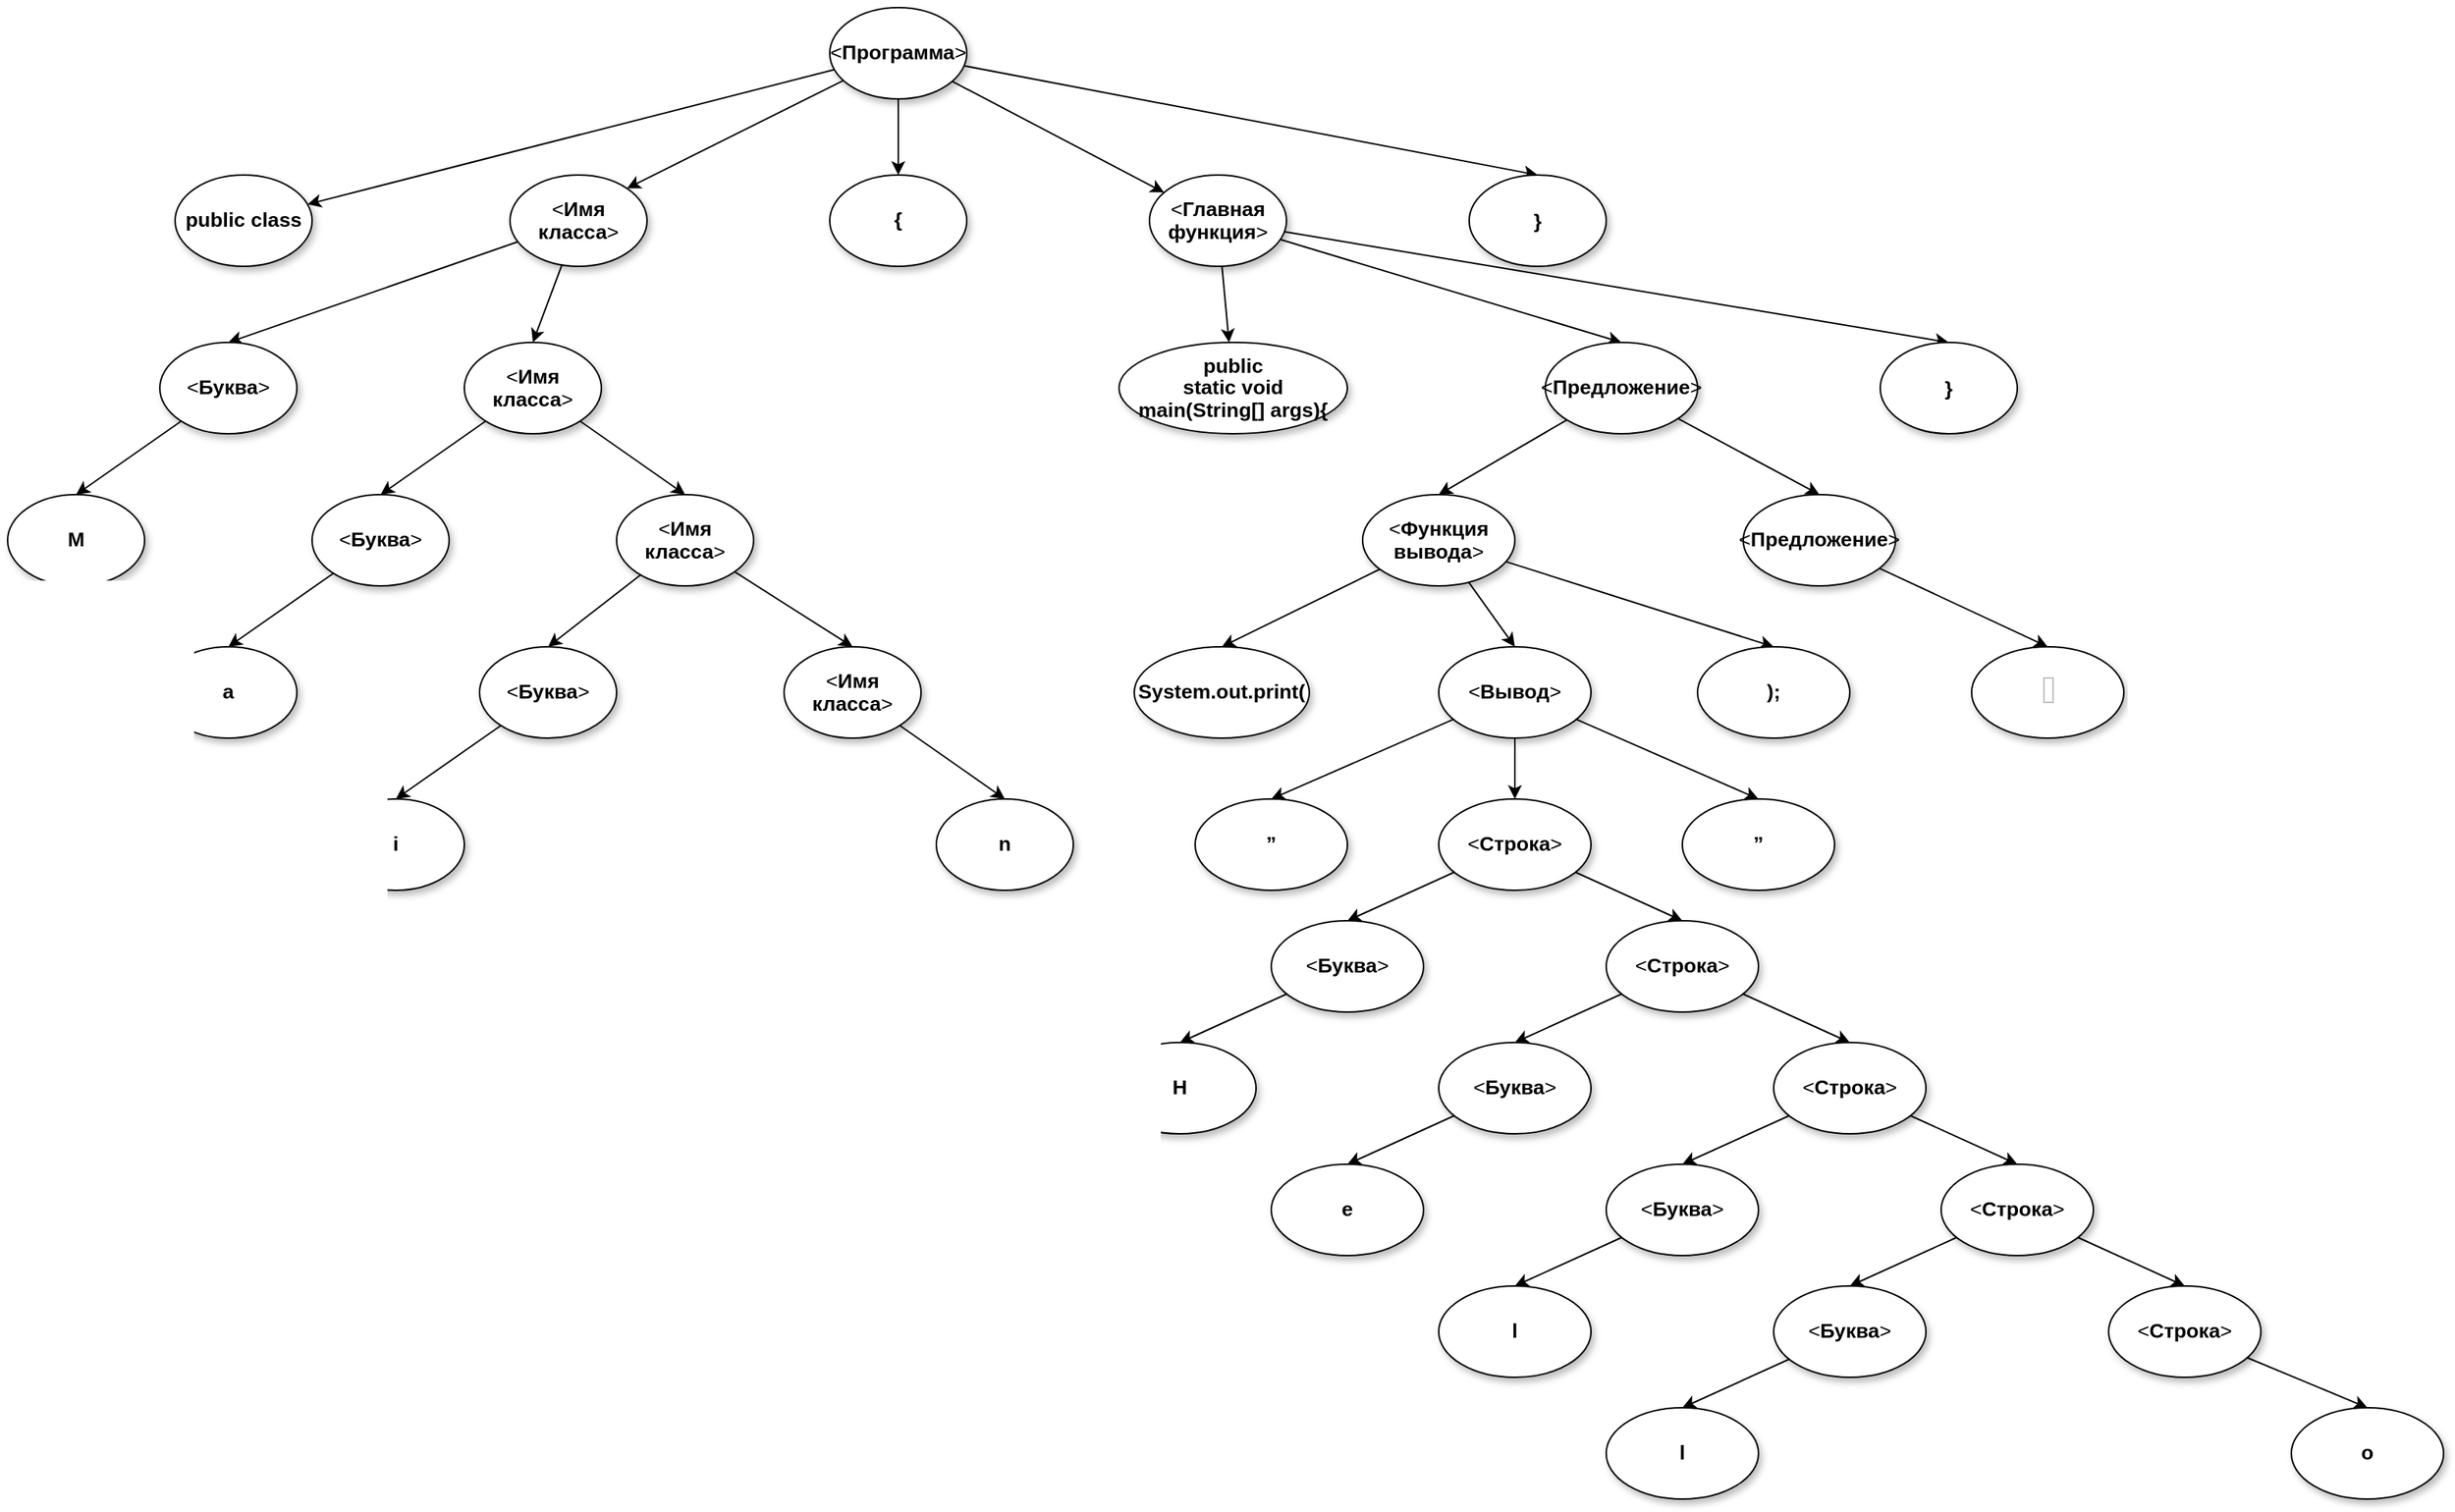 <mxfile version="13.0.3" type="device"><diagram name="Page-1" id="42789a77-a242-8287-6e28-9cd8cfd52e62"><mxGraphModel dx="2900" dy="1498" grid="1" gridSize="10" guides="1" tooltips="1" connect="1" arrows="1" fold="1" page="1" pageScale="1" pageWidth="1100" pageHeight="850" background="#ffffff" math="0" shadow="0"><root><mxCell id="0"/><mxCell id="1" parent="0"/><mxCell id="1ea317790d2ca983-1" value="&lt;b&gt;&lt;span lang=&quot;EN&quot; style=&quot;font-size: 10pt ; line-height: 107% ; font-family: &amp;#34;calibri&amp;#34; , sans-serif&quot;&gt;public class&lt;/span&gt;&lt;/b&gt;" style="ellipse;whiteSpace=wrap;html=1;rounded=0;shadow=1;comic=0;labelBackgroundColor=none;strokeWidth=1;fontFamily=Verdana;fontSize=12;align=center;" parent="1" vertex="1"><mxGeometry x="70" y="130" width="90" height="60" as="geometry"/></mxCell><mxCell id="F4m5vss158fqimwTuujp-65" style="edgeStyle=none;rounded=0;orthogonalLoop=1;jettySize=auto;html=1;entryX=0.5;entryY=0;entryDx=0;entryDy=0;" edge="1" parent="1" source="F4m5vss158fqimwTuujp-1" target="F4m5vss158fqimwTuujp-55"><mxGeometry relative="1" as="geometry"/></mxCell><mxCell id="F4m5vss158fqimwTuujp-66" style="edgeStyle=none;rounded=0;orthogonalLoop=1;jettySize=auto;html=1;entryX=0.5;entryY=0;entryDx=0;entryDy=0;" edge="1" parent="1" source="F4m5vss158fqimwTuujp-1" target="F4m5vss158fqimwTuujp-54"><mxGeometry relative="1" as="geometry"/></mxCell><mxCell id="F4m5vss158fqimwTuujp-1" value="&lt;span style=&quot;font-size: 10pt ; line-height: 107% ; font-family: &amp;#34;calibri&amp;#34; , sans-serif&quot;&gt;&amp;lt;&lt;b&gt;Имя&lt;br/&gt;класса&lt;/b&gt;&amp;gt;&lt;/span&gt;" style="ellipse;whiteSpace=wrap;html=1;rounded=0;shadow=1;comic=0;labelBackgroundColor=none;strokeWidth=1;fontFamily=Verdana;fontSize=12;align=center;" vertex="1" parent="1"><mxGeometry x="290" y="130" width="90" height="60" as="geometry"/></mxCell><mxCell id="F4m5vss158fqimwTuujp-6" style="rounded=0;orthogonalLoop=1;jettySize=auto;html=1;" edge="1" parent="1" source="F4m5vss158fqimwTuujp-2" target="1ea317790d2ca983-1"><mxGeometry relative="1" as="geometry"/></mxCell><mxCell id="F4m5vss158fqimwTuujp-7" style="edgeStyle=none;rounded=0;orthogonalLoop=1;jettySize=auto;html=1;entryX=1;entryY=0;entryDx=0;entryDy=0;" edge="1" parent="1" source="F4m5vss158fqimwTuujp-2" target="F4m5vss158fqimwTuujp-1"><mxGeometry relative="1" as="geometry"/></mxCell><mxCell id="F4m5vss158fqimwTuujp-8" style="edgeStyle=none;rounded=0;orthogonalLoop=1;jettySize=auto;html=1;" edge="1" parent="1" source="F4m5vss158fqimwTuujp-2" target="F4m5vss158fqimwTuujp-3"><mxGeometry relative="1" as="geometry"/></mxCell><mxCell id="F4m5vss158fqimwTuujp-9" style="edgeStyle=none;rounded=0;orthogonalLoop=1;jettySize=auto;html=1;" edge="1" parent="1" source="F4m5vss158fqimwTuujp-2" target="F4m5vss158fqimwTuujp-4"><mxGeometry relative="1" as="geometry"/></mxCell><mxCell id="F4m5vss158fqimwTuujp-10" style="edgeStyle=none;rounded=0;orthogonalLoop=1;jettySize=auto;html=1;entryX=0.5;entryY=0;entryDx=0;entryDy=0;" edge="1" parent="1" source="F4m5vss158fqimwTuujp-2" target="F4m5vss158fqimwTuujp-5"><mxGeometry relative="1" as="geometry"/></mxCell><mxCell id="F4m5vss158fqimwTuujp-2" value="&lt;span style=&quot;font-size: 10pt ; line-height: 107% ; font-family: &amp;#34;calibri&amp;#34; , sans-serif&quot;&gt;&amp;lt;&lt;b&gt;Программа&lt;/b&gt;&amp;gt;&lt;/span&gt;" style="ellipse;whiteSpace=wrap;html=1;rounded=0;shadow=1;comic=0;labelBackgroundColor=none;strokeWidth=1;fontFamily=Verdana;fontSize=12;align=center;" vertex="1" parent="1"><mxGeometry x="500" y="20" width="90" height="60" as="geometry"/></mxCell><mxCell id="F4m5vss158fqimwTuujp-3" value="&lt;span style=&quot;font-size: 10pt ; line-height: 107% ; font-family: &amp;#34;calibri&amp;#34; , sans-serif&quot;&gt;&lt;b&gt;{&lt;/b&gt;&lt;/span&gt;" style="ellipse;whiteSpace=wrap;html=1;rounded=0;shadow=1;comic=0;labelBackgroundColor=none;strokeWidth=1;fontFamily=Verdana;fontSize=12;align=center;" vertex="1" parent="1"><mxGeometry x="500" y="130" width="90" height="60" as="geometry"/></mxCell><mxCell id="F4m5vss158fqimwTuujp-14" style="edgeStyle=none;rounded=0;orthogonalLoop=1;jettySize=auto;html=1;" edge="1" parent="1" source="F4m5vss158fqimwTuujp-4" target="F4m5vss158fqimwTuujp-11"><mxGeometry relative="1" as="geometry"/></mxCell><mxCell id="F4m5vss158fqimwTuujp-15" style="edgeStyle=none;rounded=0;orthogonalLoop=1;jettySize=auto;html=1;entryX=0.5;entryY=0;entryDx=0;entryDy=0;" edge="1" parent="1" source="F4m5vss158fqimwTuujp-4" target="F4m5vss158fqimwTuujp-12"><mxGeometry relative="1" as="geometry"/></mxCell><mxCell id="F4m5vss158fqimwTuujp-16" style="edgeStyle=none;rounded=0;orthogonalLoop=1;jettySize=auto;html=1;entryX=0.5;entryY=0;entryDx=0;entryDy=0;" edge="1" parent="1" source="F4m5vss158fqimwTuujp-4" target="F4m5vss158fqimwTuujp-13"><mxGeometry relative="1" as="geometry"/></mxCell><mxCell id="F4m5vss158fqimwTuujp-4" value="&lt;span style=&quot;font-size: 10pt ; line-height: 107% ; font-family: &amp;#34;calibri&amp;#34; , sans-serif&quot;&gt;&amp;lt;&lt;b&gt;Главная&lt;br/&gt;функция&lt;/b&gt;&amp;gt;&lt;/span&gt;" style="ellipse;whiteSpace=wrap;html=1;rounded=0;shadow=1;comic=0;labelBackgroundColor=none;strokeWidth=1;fontFamily=Verdana;fontSize=12;align=center;" vertex="1" parent="1"><mxGeometry x="710" y="130" width="90" height="60" as="geometry"/></mxCell><mxCell id="F4m5vss158fqimwTuujp-5" value="&lt;font face=&quot;calibri, sans-serif&quot;&gt;&lt;span style=&quot;font-size: 13.333px&quot;&gt;&lt;b&gt;}&lt;/b&gt;&lt;/span&gt;&lt;/font&gt;" style="ellipse;whiteSpace=wrap;html=1;rounded=0;shadow=1;comic=0;labelBackgroundColor=none;strokeWidth=1;fontFamily=Verdana;fontSize=12;align=center;" vertex="1" parent="1"><mxGeometry x="920" y="130" width="90" height="60" as="geometry"/></mxCell><mxCell id="F4m5vss158fqimwTuujp-11" value="&lt;b&gt;&lt;span lang=&quot;EN&quot; style=&quot;font-size: 10pt ; line-height: 107% ; font-family: &amp;#34;calibri&amp;#34; , sans-serif&quot;&gt;public&lt;br/&gt;static void main(String[] args){&lt;/span&gt;&lt;/b&gt;" style="ellipse;whiteSpace=wrap;html=1;rounded=0;shadow=1;comic=0;labelBackgroundColor=none;strokeWidth=1;fontFamily=Verdana;fontSize=12;align=center;" vertex="1" parent="1"><mxGeometry x="690" y="240" width="150" height="60" as="geometry"/></mxCell><mxCell id="F4m5vss158fqimwTuujp-24" style="edgeStyle=none;rounded=0;orthogonalLoop=1;jettySize=auto;html=1;entryX=0.5;entryY=0;entryDx=0;entryDy=0;" edge="1" parent="1" source="F4m5vss158fqimwTuujp-12" target="F4m5vss158fqimwTuujp-19"><mxGeometry relative="1" as="geometry"/></mxCell><mxCell id="F4m5vss158fqimwTuujp-25" style="edgeStyle=none;rounded=0;orthogonalLoop=1;jettySize=auto;html=1;entryX=0.5;entryY=0;entryDx=0;entryDy=0;" edge="1" parent="1" source="F4m5vss158fqimwTuujp-12" target="F4m5vss158fqimwTuujp-18"><mxGeometry relative="1" as="geometry"/></mxCell><mxCell id="F4m5vss158fqimwTuujp-12" value="&lt;span lang=&quot;EN&quot; style=&quot;font-size: 10pt ; line-height: 107% ; font-family: &amp;#34;calibri&amp;#34; , sans-serif&quot;&gt;&amp;lt;&lt;/span&gt;&lt;b&gt;&lt;span style=&quot;font-size: 10pt ; line-height: 107% ; font-family: &amp;#34;calibri&amp;#34; , sans-serif&quot;&gt;Предложение&lt;/span&gt;&lt;/b&gt;&lt;span lang=&quot;EN&quot; style=&quot;font-size: 10pt ; line-height: 107% ; font-family: &amp;#34;calibri&amp;#34; , sans-serif&quot;&gt;&amp;gt;&lt;/span&gt;" style="ellipse;whiteSpace=wrap;html=1;rounded=0;shadow=1;comic=0;labelBackgroundColor=none;strokeWidth=1;fontFamily=Verdana;fontSize=12;align=center;" vertex="1" parent="1"><mxGeometry x="970" y="240" width="100" height="60" as="geometry"/></mxCell><mxCell id="F4m5vss158fqimwTuujp-13" value="&lt;font face=&quot;calibri, sans-serif&quot;&gt;&lt;span style=&quot;font-size: 13.333px&quot;&gt;&lt;b&gt;}&lt;/b&gt;&lt;/span&gt;&lt;/font&gt;" style="ellipse;whiteSpace=wrap;html=1;rounded=0;shadow=1;comic=0;labelBackgroundColor=none;strokeWidth=1;fontFamily=Verdana;fontSize=12;align=center;" vertex="1" parent="1"><mxGeometry x="1190" y="240" width="90" height="60" as="geometry"/></mxCell><mxCell id="F4m5vss158fqimwTuujp-27" style="edgeStyle=none;rounded=0;orthogonalLoop=1;jettySize=auto;html=1;entryX=0.5;entryY=0;entryDx=0;entryDy=0;" edge="1" parent="1" source="F4m5vss158fqimwTuujp-18" target="F4m5vss158fqimwTuujp-23"><mxGeometry relative="1" as="geometry"/></mxCell><mxCell id="F4m5vss158fqimwTuujp-28" style="edgeStyle=none;rounded=0;orthogonalLoop=1;jettySize=auto;html=1;entryX=0.5;entryY=0;entryDx=0;entryDy=0;" edge="1" parent="1" source="F4m5vss158fqimwTuujp-18" target="F4m5vss158fqimwTuujp-22"><mxGeometry relative="1" as="geometry"/></mxCell><mxCell id="F4m5vss158fqimwTuujp-29" style="edgeStyle=none;rounded=0;orthogonalLoop=1;jettySize=auto;html=1;entryX=0.5;entryY=0;entryDx=0;entryDy=0;" edge="1" parent="1" source="F4m5vss158fqimwTuujp-18" target="F4m5vss158fqimwTuujp-21"><mxGeometry relative="1" as="geometry"/></mxCell><mxCell id="F4m5vss158fqimwTuujp-18" value="&lt;span style=&quot;font-size: 10pt ; line-height: 107% ; font-family: &amp;#34;calibri&amp;#34; , sans-serif&quot;&gt;&amp;lt;&lt;b&gt;Функция&lt;br/&gt;вывода&lt;/b&gt;&amp;gt;&lt;/span&gt;" style="ellipse;whiteSpace=wrap;html=1;rounded=0;shadow=1;comic=0;labelBackgroundColor=none;strokeWidth=1;fontFamily=Verdana;fontSize=12;align=center;" vertex="1" parent="1"><mxGeometry x="850" y="340" width="100" height="60" as="geometry"/></mxCell><mxCell id="F4m5vss158fqimwTuujp-26" style="edgeStyle=none;rounded=0;orthogonalLoop=1;jettySize=auto;html=1;entryX=0.5;entryY=0;entryDx=0;entryDy=0;" edge="1" parent="1" source="F4m5vss158fqimwTuujp-19" target="F4m5vss158fqimwTuujp-20"><mxGeometry relative="1" as="geometry"/></mxCell><mxCell id="F4m5vss158fqimwTuujp-19" value="&lt;span lang=&quot;EN&quot; style=&quot;font-size: 10pt ; line-height: 107% ; font-family: &amp;#34;calibri&amp;#34; , sans-serif&quot;&gt;&amp;lt;&lt;/span&gt;&lt;b&gt;&lt;span style=&quot;font-size: 10pt ; line-height: 107% ; font-family: &amp;#34;calibri&amp;#34; , sans-serif&quot;&gt;Предложение&lt;/span&gt;&lt;/b&gt;&lt;span lang=&quot;EN&quot; style=&quot;font-size: 10pt ; line-height: 107% ; font-family: &amp;#34;calibri&amp;#34; , sans-serif&quot;&gt;&amp;gt;&lt;/span&gt;" style="ellipse;whiteSpace=wrap;html=1;rounded=0;shadow=1;comic=0;labelBackgroundColor=none;strokeWidth=1;fontFamily=Verdana;fontSize=12;align=center;" vertex="1" parent="1"><mxGeometry x="1100" y="340" width="100" height="60" as="geometry"/></mxCell><mxCell id="F4m5vss158fqimwTuujp-20" value="&lt;span lang=&quot;EN-US&quot; style=&quot;font-size: 10pt ; line-height: 107% ; font-family: &amp;#34;calibri&amp;#34; , sans-serif&quot;&gt;&lt;img width=&quot;7&quot; height=&quot;17&quot;&gt;&lt;/span&gt;" style="ellipse;whiteSpace=wrap;html=1;rounded=0;shadow=1;comic=0;labelBackgroundColor=none;strokeWidth=1;fontFamily=Verdana;fontSize=12;align=center;" vertex="1" parent="1"><mxGeometry x="1250" y="440" width="100" height="60" as="geometry"/></mxCell><mxCell id="F4m5vss158fqimwTuujp-21" value="&lt;b&gt;&lt;span lang=&quot;EN&quot; style=&quot;font-size: 10pt ; line-height: 107% ; font-family: &amp;#34;calibri&amp;#34; , sans-serif&quot;&gt;System&lt;/span&gt;&lt;span style=&quot;font-size: 10pt ; line-height: 107% ; font-family: &amp;#34;calibri&amp;#34; , sans-serif&quot;&gt;.&lt;/span&gt;&lt;span lang=&quot;EN&quot; style=&quot;font-size: 10pt ; line-height: 107% ; font-family: &amp;#34;calibri&amp;#34; , sans-serif&quot;&gt;out&lt;/span&gt;&lt;span style=&quot;font-size: 10pt ; line-height: 107% ; font-family: &amp;#34;calibri&amp;#34; , sans-serif&quot;&gt;.&lt;/span&gt;&lt;span lang=&quot;EN&quot; style=&quot;font-size: 10pt ; line-height: 107% ; font-family: &amp;#34;calibri&amp;#34; , sans-serif&quot;&gt;print&lt;/span&gt;&lt;span style=&quot;font-size: 10pt ; line-height: 107% ; font-family: &amp;#34;calibri&amp;#34; , sans-serif&quot;&gt;(&lt;/span&gt;&lt;/b&gt;" style="ellipse;whiteSpace=wrap;html=1;rounded=0;shadow=1;comic=0;labelBackgroundColor=none;strokeWidth=1;fontFamily=Verdana;fontSize=12;align=center;" vertex="1" parent="1"><mxGeometry x="700" y="440" width="115" height="60" as="geometry"/></mxCell><mxCell id="F4m5vss158fqimwTuujp-33" style="edgeStyle=none;rounded=0;orthogonalLoop=1;jettySize=auto;html=1;entryX=0.5;entryY=0;entryDx=0;entryDy=0;" edge="1" parent="1" source="F4m5vss158fqimwTuujp-22" target="F4m5vss158fqimwTuujp-32"><mxGeometry relative="1" as="geometry"/></mxCell><mxCell id="F4m5vss158fqimwTuujp-34" style="edgeStyle=none;rounded=0;orthogonalLoop=1;jettySize=auto;html=1;" edge="1" parent="1" source="F4m5vss158fqimwTuujp-22" target="F4m5vss158fqimwTuujp-31"><mxGeometry relative="1" as="geometry"/></mxCell><mxCell id="F4m5vss158fqimwTuujp-36" style="edgeStyle=none;rounded=0;orthogonalLoop=1;jettySize=auto;html=1;entryX=0.5;entryY=0;entryDx=0;entryDy=0;" edge="1" parent="1" source="F4m5vss158fqimwTuujp-22" target="F4m5vss158fqimwTuujp-30"><mxGeometry relative="1" as="geometry"/></mxCell><mxCell id="F4m5vss158fqimwTuujp-22" value="&lt;span style=&quot;font-size: 10pt ; line-height: 107% ; font-family: &amp;#34;calibri&amp;#34; , sans-serif&quot;&gt;&amp;lt;&lt;b&gt;Вывод&lt;/b&gt;&amp;gt;&lt;/span&gt;" style="ellipse;whiteSpace=wrap;html=1;rounded=0;shadow=1;comic=0;labelBackgroundColor=none;strokeWidth=1;fontFamily=Verdana;fontSize=12;align=center;" vertex="1" parent="1"><mxGeometry x="900" y="440" width="100" height="60" as="geometry"/></mxCell><mxCell id="F4m5vss158fqimwTuujp-23" value="&lt;span style=&quot;font-size: 10pt ; line-height: 107% ; font-family: &amp;#34;calibri&amp;#34; , sans-serif&quot;&gt;&lt;b&gt;);&lt;/b&gt;&lt;/span&gt;" style="ellipse;whiteSpace=wrap;html=1;rounded=0;shadow=1;comic=0;labelBackgroundColor=none;strokeWidth=1;fontFamily=Verdana;fontSize=12;align=center;" vertex="1" parent="1"><mxGeometry x="1070" y="440" width="100" height="60" as="geometry"/></mxCell><mxCell id="F4m5vss158fqimwTuujp-30" value="&lt;span style=&quot;font-size: 10pt ; line-height: 107% ; font-family: &amp;#34;calibri&amp;#34; , sans-serif&quot;&gt;&lt;b&gt;”&lt;/b&gt;&lt;/span&gt;" style="ellipse;whiteSpace=wrap;html=1;rounded=0;shadow=1;comic=0;labelBackgroundColor=none;strokeWidth=1;fontFamily=Verdana;fontSize=12;align=center;" vertex="1" parent="1"><mxGeometry x="1060" y="540" width="100" height="60" as="geometry"/></mxCell><mxCell id="F4m5vss158fqimwTuujp-75" style="edgeStyle=none;rounded=0;orthogonalLoop=1;jettySize=auto;html=1;entryX=0.5;entryY=0;entryDx=0;entryDy=0;" edge="1" parent="1" source="F4m5vss158fqimwTuujp-31" target="F4m5vss158fqimwTuujp-38"><mxGeometry relative="1" as="geometry"/></mxCell><mxCell id="F4m5vss158fqimwTuujp-76" style="edgeStyle=none;rounded=0;orthogonalLoop=1;jettySize=auto;html=1;entryX=0.5;entryY=0;entryDx=0;entryDy=0;" edge="1" parent="1" source="F4m5vss158fqimwTuujp-31" target="F4m5vss158fqimwTuujp-37"><mxGeometry relative="1" as="geometry"/></mxCell><mxCell id="F4m5vss158fqimwTuujp-31" value="&lt;span style=&quot;font-size: 10pt ; line-height: 107% ; font-family: &amp;#34;calibri&amp;#34; , sans-serif&quot;&gt;&amp;lt;&lt;b&gt;Строка&lt;/b&gt;&amp;gt;&lt;/span&gt;" style="ellipse;whiteSpace=wrap;html=1;rounded=0;shadow=1;comic=0;labelBackgroundColor=none;strokeWidth=1;fontFamily=Verdana;fontSize=12;align=center;" vertex="1" parent="1"><mxGeometry x="900" y="540" width="100" height="60" as="geometry"/></mxCell><mxCell id="F4m5vss158fqimwTuujp-32" value="&lt;b&gt;&lt;span style=&quot;font-size: 10pt ; line-height: 107% ; font-family: &amp;#34;calibri&amp;#34; , sans-serif&quot;&gt;”&lt;/span&gt;&lt;/b&gt;" style="ellipse;whiteSpace=wrap;html=1;rounded=0;shadow=1;comic=0;labelBackgroundColor=none;strokeWidth=1;fontFamily=Verdana;fontSize=12;align=center;" vertex="1" parent="1"><mxGeometry x="740" y="540" width="100" height="60" as="geometry"/></mxCell><mxCell id="F4m5vss158fqimwTuujp-77" style="edgeStyle=none;rounded=0;orthogonalLoop=1;jettySize=auto;html=1;entryX=0.5;entryY=0;entryDx=0;entryDy=0;" edge="1" parent="1" source="F4m5vss158fqimwTuujp-37" target="F4m5vss158fqimwTuujp-49"><mxGeometry relative="1" as="geometry"/></mxCell><mxCell id="F4m5vss158fqimwTuujp-37" value="&lt;span style=&quot;font-size: 10pt ; line-height: 107% ; font-family: &amp;#34;calibri&amp;#34; , sans-serif&quot;&gt;&amp;lt;&lt;b&gt;Буква&lt;/b&gt;&amp;gt;&lt;/span&gt;" style="ellipse;whiteSpace=wrap;html=1;rounded=0;shadow=1;comic=0;labelBackgroundColor=none;strokeWidth=1;fontFamily=Verdana;fontSize=12;align=center;" vertex="1" parent="1"><mxGeometry x="790" y="620" width="100" height="60" as="geometry"/></mxCell><mxCell id="F4m5vss158fqimwTuujp-79" style="edgeStyle=none;rounded=0;orthogonalLoop=1;jettySize=auto;html=1;entryX=0.5;entryY=0;entryDx=0;entryDy=0;" edge="1" parent="1" source="F4m5vss158fqimwTuujp-38" target="F4m5vss158fqimwTuujp-39"><mxGeometry relative="1" as="geometry"/></mxCell><mxCell id="F4m5vss158fqimwTuujp-81" style="edgeStyle=none;rounded=0;orthogonalLoop=1;jettySize=auto;html=1;entryX=0.5;entryY=0;entryDx=0;entryDy=0;" edge="1" parent="1" source="F4m5vss158fqimwTuujp-38" target="F4m5vss158fqimwTuujp-40"><mxGeometry relative="1" as="geometry"/></mxCell><mxCell id="F4m5vss158fqimwTuujp-38" value="&lt;span style=&quot;font-size: 10pt ; line-height: 107% ; font-family: &amp;#34;calibri&amp;#34; , sans-serif&quot;&gt;&amp;lt;&lt;b&gt;Строка&lt;/b&gt;&amp;gt;&lt;/span&gt;" style="ellipse;whiteSpace=wrap;html=1;rounded=0;shadow=1;comic=0;labelBackgroundColor=none;strokeWidth=1;fontFamily=Verdana;fontSize=12;align=center;" vertex="1" parent="1"><mxGeometry x="1010" y="620" width="100" height="60" as="geometry"/></mxCell><mxCell id="F4m5vss158fqimwTuujp-82" style="edgeStyle=none;rounded=0;orthogonalLoop=1;jettySize=auto;html=1;entryX=0.5;entryY=0;entryDx=0;entryDy=0;" edge="1" parent="1" source="F4m5vss158fqimwTuujp-39" target="F4m5vss158fqimwTuujp-50"><mxGeometry relative="1" as="geometry"/></mxCell><mxCell id="F4m5vss158fqimwTuujp-39" value="&lt;span style=&quot;font-size: 10pt ; line-height: 107% ; font-family: &amp;#34;calibri&amp;#34; , sans-serif&quot;&gt;&amp;lt;&lt;b&gt;Буква&lt;/b&gt;&amp;gt;&lt;/span&gt;" style="ellipse;whiteSpace=wrap;html=1;rounded=0;shadow=1;comic=0;labelBackgroundColor=none;strokeWidth=1;fontFamily=Verdana;fontSize=12;align=center;" vertex="1" parent="1"><mxGeometry x="900" y="700" width="100" height="60" as="geometry"/></mxCell><mxCell id="F4m5vss158fqimwTuujp-84" style="edgeStyle=none;rounded=0;orthogonalLoop=1;jettySize=auto;html=1;entryX=0.5;entryY=0;entryDx=0;entryDy=0;" edge="1" parent="1" source="F4m5vss158fqimwTuujp-40" target="F4m5vss158fqimwTuujp-42"><mxGeometry relative="1" as="geometry"/></mxCell><mxCell id="F4m5vss158fqimwTuujp-85" style="edgeStyle=none;rounded=0;orthogonalLoop=1;jettySize=auto;html=1;entryX=0.5;entryY=0;entryDx=0;entryDy=0;" edge="1" parent="1" source="F4m5vss158fqimwTuujp-40" target="F4m5vss158fqimwTuujp-41"><mxGeometry relative="1" as="geometry"/></mxCell><mxCell id="F4m5vss158fqimwTuujp-40" value="&lt;span style=&quot;font-size: 10pt ; line-height: 107% ; font-family: &amp;#34;calibri&amp;#34; , sans-serif&quot;&gt;&amp;lt;&lt;b&gt;Строка&lt;/b&gt;&amp;gt;&lt;/span&gt;" style="ellipse;whiteSpace=wrap;html=1;rounded=0;shadow=1;comic=0;labelBackgroundColor=none;strokeWidth=1;fontFamily=Verdana;fontSize=12;align=center;" vertex="1" parent="1"><mxGeometry x="1120" y="700" width="100" height="60" as="geometry"/></mxCell><mxCell id="F4m5vss158fqimwTuujp-86" style="edgeStyle=none;rounded=0;orthogonalLoop=1;jettySize=auto;html=1;entryX=0.5;entryY=0;entryDx=0;entryDy=0;" edge="1" parent="1" source="F4m5vss158fqimwTuujp-41" target="F4m5vss158fqimwTuujp-51"><mxGeometry relative="1" as="geometry"/></mxCell><mxCell id="F4m5vss158fqimwTuujp-41" value="&lt;span style=&quot;font-size: 10pt ; line-height: 107% ; font-family: &amp;#34;calibri&amp;#34; , sans-serif&quot;&gt;&amp;lt;&lt;b&gt;Буква&lt;/b&gt;&amp;gt;&lt;/span&gt;" style="ellipse;whiteSpace=wrap;html=1;rounded=0;shadow=1;comic=0;labelBackgroundColor=none;strokeWidth=1;fontFamily=Verdana;fontSize=12;align=center;" vertex="1" parent="1"><mxGeometry x="1010" y="780" width="100" height="60" as="geometry"/></mxCell><mxCell id="F4m5vss158fqimwTuujp-87" style="edgeStyle=none;rounded=0;orthogonalLoop=1;jettySize=auto;html=1;entryX=0.5;entryY=0;entryDx=0;entryDy=0;" edge="1" parent="1" source="F4m5vss158fqimwTuujp-42" target="F4m5vss158fqimwTuujp-43"><mxGeometry relative="1" as="geometry"/></mxCell><mxCell id="F4m5vss158fqimwTuujp-88" style="edgeStyle=none;rounded=0;orthogonalLoop=1;jettySize=auto;html=1;entryX=0.5;entryY=0;entryDx=0;entryDy=0;" edge="1" parent="1" source="F4m5vss158fqimwTuujp-42" target="F4m5vss158fqimwTuujp-44"><mxGeometry relative="1" as="geometry"/></mxCell><mxCell id="F4m5vss158fqimwTuujp-42" value="&lt;span style=&quot;font-size: 10pt ; line-height: 107% ; font-family: &amp;#34;calibri&amp;#34; , sans-serif&quot;&gt;&amp;lt;&lt;b&gt;Строка&lt;/b&gt;&amp;gt;&lt;/span&gt;" style="ellipse;whiteSpace=wrap;html=1;rounded=0;shadow=1;comic=0;labelBackgroundColor=none;strokeWidth=1;fontFamily=Verdana;fontSize=12;align=center;" vertex="1" parent="1"><mxGeometry x="1230" y="780" width="100" height="60" as="geometry"/></mxCell><mxCell id="F4m5vss158fqimwTuujp-89" style="edgeStyle=none;rounded=0;orthogonalLoop=1;jettySize=auto;html=1;entryX=0.5;entryY=0;entryDx=0;entryDy=0;" edge="1" parent="1" source="F4m5vss158fqimwTuujp-43" target="F4m5vss158fqimwTuujp-52"><mxGeometry relative="1" as="geometry"/></mxCell><mxCell id="F4m5vss158fqimwTuujp-43" value="&lt;span style=&quot;font-size: 10pt ; line-height: 107% ; font-family: &amp;#34;calibri&amp;#34; , sans-serif&quot;&gt;&amp;lt;&lt;b&gt;Буква&lt;/b&gt;&amp;gt;&lt;/span&gt;" style="ellipse;whiteSpace=wrap;html=1;rounded=0;shadow=1;comic=0;labelBackgroundColor=none;strokeWidth=1;fontFamily=Verdana;fontSize=12;align=center;" vertex="1" parent="1"><mxGeometry x="1120" y="860" width="100" height="60" as="geometry"/></mxCell><mxCell id="F4m5vss158fqimwTuujp-90" style="edgeStyle=none;rounded=0;orthogonalLoop=1;jettySize=auto;html=1;entryX=0.5;entryY=0;entryDx=0;entryDy=0;" edge="1" parent="1" source="F4m5vss158fqimwTuujp-44" target="F4m5vss158fqimwTuujp-53"><mxGeometry relative="1" as="geometry"/></mxCell><mxCell id="F4m5vss158fqimwTuujp-44" value="&lt;span style=&quot;font-size: 10pt ; line-height: 107% ; font-family: &amp;#34;calibri&amp;#34; , sans-serif&quot;&gt;&amp;lt;&lt;b&gt;Строка&lt;/b&gt;&amp;gt;&lt;/span&gt;" style="ellipse;whiteSpace=wrap;html=1;rounded=0;shadow=1;comic=0;labelBackgroundColor=none;strokeWidth=1;fontFamily=Verdana;fontSize=12;align=center;" vertex="1" parent="1"><mxGeometry x="1340" y="860" width="100" height="60" as="geometry"/></mxCell><mxCell id="F4m5vss158fqimwTuujp-49" value="&lt;span style=&quot;font-size: 10pt ; line-height: 107% ; font-family: &amp;#34;calibri&amp;#34; , sans-serif&quot;&gt;&lt;b&gt;H&lt;/b&gt;&lt;/span&gt;" style="ellipse;whiteSpace=wrap;html=1;rounded=0;shadow=1;comic=0;labelBackgroundColor=none;strokeWidth=1;fontFamily=Verdana;fontSize=12;align=center;" vertex="1" parent="1"><mxGeometry x="680" y="700" width="100" height="60" as="geometry"/></mxCell><mxCell id="F4m5vss158fqimwTuujp-50" value="&lt;span style=&quot;font-size: 10pt ; line-height: 107% ; font-family: &amp;#34;calibri&amp;#34; , sans-serif&quot;&gt;&lt;b&gt;e&lt;/b&gt;&lt;/span&gt;" style="ellipse;whiteSpace=wrap;html=1;rounded=0;shadow=1;comic=0;labelBackgroundColor=none;strokeWidth=1;fontFamily=Verdana;fontSize=12;align=center;" vertex="1" parent="1"><mxGeometry x="790" y="780" width="100" height="60" as="geometry"/></mxCell><mxCell id="F4m5vss158fqimwTuujp-51" value="&lt;span style=&quot;font-size: 10pt ; line-height: 107% ; font-family: &amp;#34;calibri&amp;#34; , sans-serif&quot;&gt;&lt;b&gt;l&lt;/b&gt;&lt;/span&gt;" style="ellipse;whiteSpace=wrap;html=1;rounded=0;shadow=1;comic=0;labelBackgroundColor=none;strokeWidth=1;fontFamily=Verdana;fontSize=12;align=center;" vertex="1" parent="1"><mxGeometry x="900" y="860" width="100" height="60" as="geometry"/></mxCell><mxCell id="F4m5vss158fqimwTuujp-52" value="&lt;span style=&quot;font-size: 10pt ; line-height: 107% ; font-family: &amp;#34;calibri&amp;#34; , sans-serif&quot;&gt;&lt;b&gt;l&lt;/b&gt;&lt;/span&gt;" style="ellipse;whiteSpace=wrap;html=1;rounded=0;shadow=1;comic=0;labelBackgroundColor=none;strokeWidth=1;fontFamily=Verdana;fontSize=12;align=center;" vertex="1" parent="1"><mxGeometry x="1010" y="940" width="100" height="60" as="geometry"/></mxCell><mxCell id="F4m5vss158fqimwTuujp-53" value="&lt;span style=&quot;font-size: 10pt ; line-height: 107% ; font-family: &amp;#34;calibri&amp;#34; , sans-serif&quot;&gt;&lt;b&gt;o&lt;/b&gt;&lt;/span&gt;" style="ellipse;whiteSpace=wrap;html=1;rounded=0;shadow=1;comic=0;labelBackgroundColor=none;strokeWidth=1;fontFamily=Verdana;fontSize=12;align=center;" vertex="1" parent="1"><mxGeometry x="1460" y="940" width="100" height="60" as="geometry"/></mxCell><mxCell id="F4m5vss158fqimwTuujp-68" style="edgeStyle=none;rounded=0;orthogonalLoop=1;jettySize=auto;html=1;entryX=0.5;entryY=0;entryDx=0;entryDy=0;" edge="1" parent="1" source="F4m5vss158fqimwTuujp-54" target="F4m5vss158fqimwTuujp-57"><mxGeometry relative="1" as="geometry"/></mxCell><mxCell id="F4m5vss158fqimwTuujp-69" style="edgeStyle=none;rounded=0;orthogonalLoop=1;jettySize=auto;html=1;entryX=0.5;entryY=0;entryDx=0;entryDy=0;" edge="1" parent="1" source="F4m5vss158fqimwTuujp-54" target="F4m5vss158fqimwTuujp-56"><mxGeometry relative="1" as="geometry"/></mxCell><mxCell id="F4m5vss158fqimwTuujp-54" value="&lt;span style=&quot;font-size: 10pt ; line-height: 107% ; font-family: &amp;#34;calibri&amp;#34; , sans-serif&quot;&gt;&amp;lt;&lt;b&gt;Имя&lt;br/&gt;класса&lt;/b&gt;&amp;gt;&lt;/span&gt;" style="ellipse;whiteSpace=wrap;html=1;rounded=0;shadow=1;comic=0;labelBackgroundColor=none;strokeWidth=1;fontFamily=Verdana;fontSize=12;align=center;" vertex="1" parent="1"><mxGeometry x="260" y="240" width="90" height="60" as="geometry"/></mxCell><mxCell id="F4m5vss158fqimwTuujp-67" style="edgeStyle=none;rounded=0;orthogonalLoop=1;jettySize=auto;html=1;entryX=0.5;entryY=0;entryDx=0;entryDy=0;" edge="1" parent="1" source="F4m5vss158fqimwTuujp-55" target="F4m5vss158fqimwTuujp-62"><mxGeometry relative="1" as="geometry"/></mxCell><mxCell id="F4m5vss158fqimwTuujp-55" value="&lt;span style=&quot;font-size: 10pt ; line-height: 107% ; font-family: &amp;#34;calibri&amp;#34; , sans-serif&quot;&gt;&amp;lt;&lt;b&gt;Буква&lt;/b&gt;&amp;gt;&lt;/span&gt;" style="ellipse;whiteSpace=wrap;html=1;rounded=0;shadow=1;comic=0;labelBackgroundColor=none;strokeWidth=1;fontFamily=Verdana;fontSize=12;align=center;" vertex="1" parent="1"><mxGeometry x="60" y="240" width="90" height="60" as="geometry"/></mxCell><mxCell id="F4m5vss158fqimwTuujp-71" style="edgeStyle=none;rounded=0;orthogonalLoop=1;jettySize=auto;html=1;entryX=0.5;entryY=0;entryDx=0;entryDy=0;" edge="1" parent="1" source="F4m5vss158fqimwTuujp-56" target="F4m5vss158fqimwTuujp-58"><mxGeometry relative="1" as="geometry"/></mxCell><mxCell id="F4m5vss158fqimwTuujp-72" style="edgeStyle=none;rounded=0;orthogonalLoop=1;jettySize=auto;html=1;entryX=0.5;entryY=0;entryDx=0;entryDy=0;" edge="1" parent="1" source="F4m5vss158fqimwTuujp-56" target="F4m5vss158fqimwTuujp-59"><mxGeometry relative="1" as="geometry"/></mxCell><mxCell id="F4m5vss158fqimwTuujp-56" value="&lt;span style=&quot;font-size: 10pt ; line-height: 107% ; font-family: &amp;#34;calibri&amp;#34; , sans-serif&quot;&gt;&amp;lt;&lt;b&gt;Имя&lt;br/&gt;класса&lt;/b&gt;&amp;gt;&lt;/span&gt;" style="ellipse;whiteSpace=wrap;html=1;rounded=0;shadow=1;comic=0;labelBackgroundColor=none;strokeWidth=1;fontFamily=Verdana;fontSize=12;align=center;" vertex="1" parent="1"><mxGeometry x="360" y="340" width="90" height="60" as="geometry"/></mxCell><mxCell id="F4m5vss158fqimwTuujp-70" style="edgeStyle=none;rounded=0;orthogonalLoop=1;jettySize=auto;html=1;entryX=0.5;entryY=0;entryDx=0;entryDy=0;" edge="1" parent="1" source="F4m5vss158fqimwTuujp-57" target="F4m5vss158fqimwTuujp-63"><mxGeometry relative="1" as="geometry"/></mxCell><mxCell id="F4m5vss158fqimwTuujp-57" value="&lt;span style=&quot;font-size: 10pt ; line-height: 107% ; font-family: &amp;#34;calibri&amp;#34; , sans-serif&quot;&gt;&amp;lt;&lt;b&gt;Буква&lt;/b&gt;&amp;gt;&lt;/span&gt;" style="ellipse;whiteSpace=wrap;html=1;rounded=0;shadow=1;comic=0;labelBackgroundColor=none;strokeWidth=1;fontFamily=Verdana;fontSize=12;align=center;" vertex="1" parent="1"><mxGeometry x="160" y="340" width="90" height="60" as="geometry"/></mxCell><mxCell id="F4m5vss158fqimwTuujp-74" style="edgeStyle=none;rounded=0;orthogonalLoop=1;jettySize=auto;html=1;entryX=0.5;entryY=0;entryDx=0;entryDy=0;" edge="1" parent="1" source="F4m5vss158fqimwTuujp-58" target="F4m5vss158fqimwTuujp-60"><mxGeometry relative="1" as="geometry"/></mxCell><mxCell id="F4m5vss158fqimwTuujp-58" value="&lt;span style=&quot;font-size: 10pt ; line-height: 107% ; font-family: &amp;#34;calibri&amp;#34; , sans-serif&quot;&gt;&amp;lt;&lt;b&gt;Имя&lt;br/&gt;класса&lt;/b&gt;&amp;gt;&lt;/span&gt;" style="ellipse;whiteSpace=wrap;html=1;rounded=0;shadow=1;comic=0;labelBackgroundColor=none;strokeWidth=1;fontFamily=Verdana;fontSize=12;align=center;" vertex="1" parent="1"><mxGeometry x="470" y="440" width="90" height="60" as="geometry"/></mxCell><mxCell id="F4m5vss158fqimwTuujp-73" style="edgeStyle=none;rounded=0;orthogonalLoop=1;jettySize=auto;html=1;entryX=0.5;entryY=0;entryDx=0;entryDy=0;" edge="1" parent="1" source="F4m5vss158fqimwTuujp-59" target="F4m5vss158fqimwTuujp-64"><mxGeometry relative="1" as="geometry"/></mxCell><mxCell id="F4m5vss158fqimwTuujp-59" value="&lt;span style=&quot;font-size: 10pt ; line-height: 107% ; font-family: &amp;#34;calibri&amp;#34; , sans-serif&quot;&gt;&amp;lt;&lt;b&gt;Буква&lt;/b&gt;&amp;gt;&lt;/span&gt;" style="ellipse;whiteSpace=wrap;html=1;rounded=0;shadow=1;comic=0;labelBackgroundColor=none;strokeWidth=1;fontFamily=Verdana;fontSize=12;align=center;" vertex="1" parent="1"><mxGeometry x="270" y="440" width="90" height="60" as="geometry"/></mxCell><mxCell id="F4m5vss158fqimwTuujp-60" value="&lt;span style=&quot;font-size: 10pt ; line-height: 107% ; font-family: &amp;#34;calibri&amp;#34; , sans-serif&quot;&gt;&lt;b&gt;n&lt;/b&gt;&lt;/span&gt;" style="ellipse;whiteSpace=wrap;html=1;rounded=0;shadow=1;comic=0;labelBackgroundColor=none;strokeWidth=1;fontFamily=Verdana;fontSize=12;align=center;" vertex="1" parent="1"><mxGeometry x="570" y="540" width="90" height="60" as="geometry"/></mxCell><mxCell id="F4m5vss158fqimwTuujp-62" value="&lt;span style=&quot;font-size: 10pt ; line-height: 107% ; font-family: &amp;#34;calibri&amp;#34; , sans-serif&quot;&gt;&lt;b&gt;M&lt;/b&gt;&lt;/span&gt;" style="ellipse;whiteSpace=wrap;html=1;rounded=0;shadow=1;comic=0;labelBackgroundColor=none;strokeWidth=1;fontFamily=Verdana;fontSize=12;align=center;" vertex="1" parent="1"><mxGeometry x="-40" y="340" width="90" height="60" as="geometry"/></mxCell><mxCell id="F4m5vss158fqimwTuujp-63" value="&lt;span style=&quot;font-size: 10pt ; line-height: 107% ; font-family: &amp;#34;calibri&amp;#34; , sans-serif&quot;&gt;&lt;b&gt;а&lt;/b&gt;&lt;/span&gt;" style="ellipse;whiteSpace=wrap;html=1;rounded=0;shadow=1;comic=0;labelBackgroundColor=none;strokeWidth=1;fontFamily=Verdana;fontSize=12;align=center;" vertex="1" parent="1"><mxGeometry x="60" y="440" width="90" height="60" as="geometry"/></mxCell><mxCell id="F4m5vss158fqimwTuujp-64" value="&lt;span style=&quot;font-size: 10pt ; line-height: 107% ; font-family: &amp;#34;calibri&amp;#34; , sans-serif&quot;&gt;&lt;b&gt;i&lt;/b&gt;&lt;/span&gt;" style="ellipse;whiteSpace=wrap;html=1;rounded=0;shadow=1;comic=0;labelBackgroundColor=none;strokeWidth=1;fontFamily=Verdana;fontSize=12;align=center;" vertex="1" parent="1"><mxGeometry x="170" y="540" width="90" height="60" as="geometry"/></mxCell></root></mxGraphModel></diagram></mxfile>